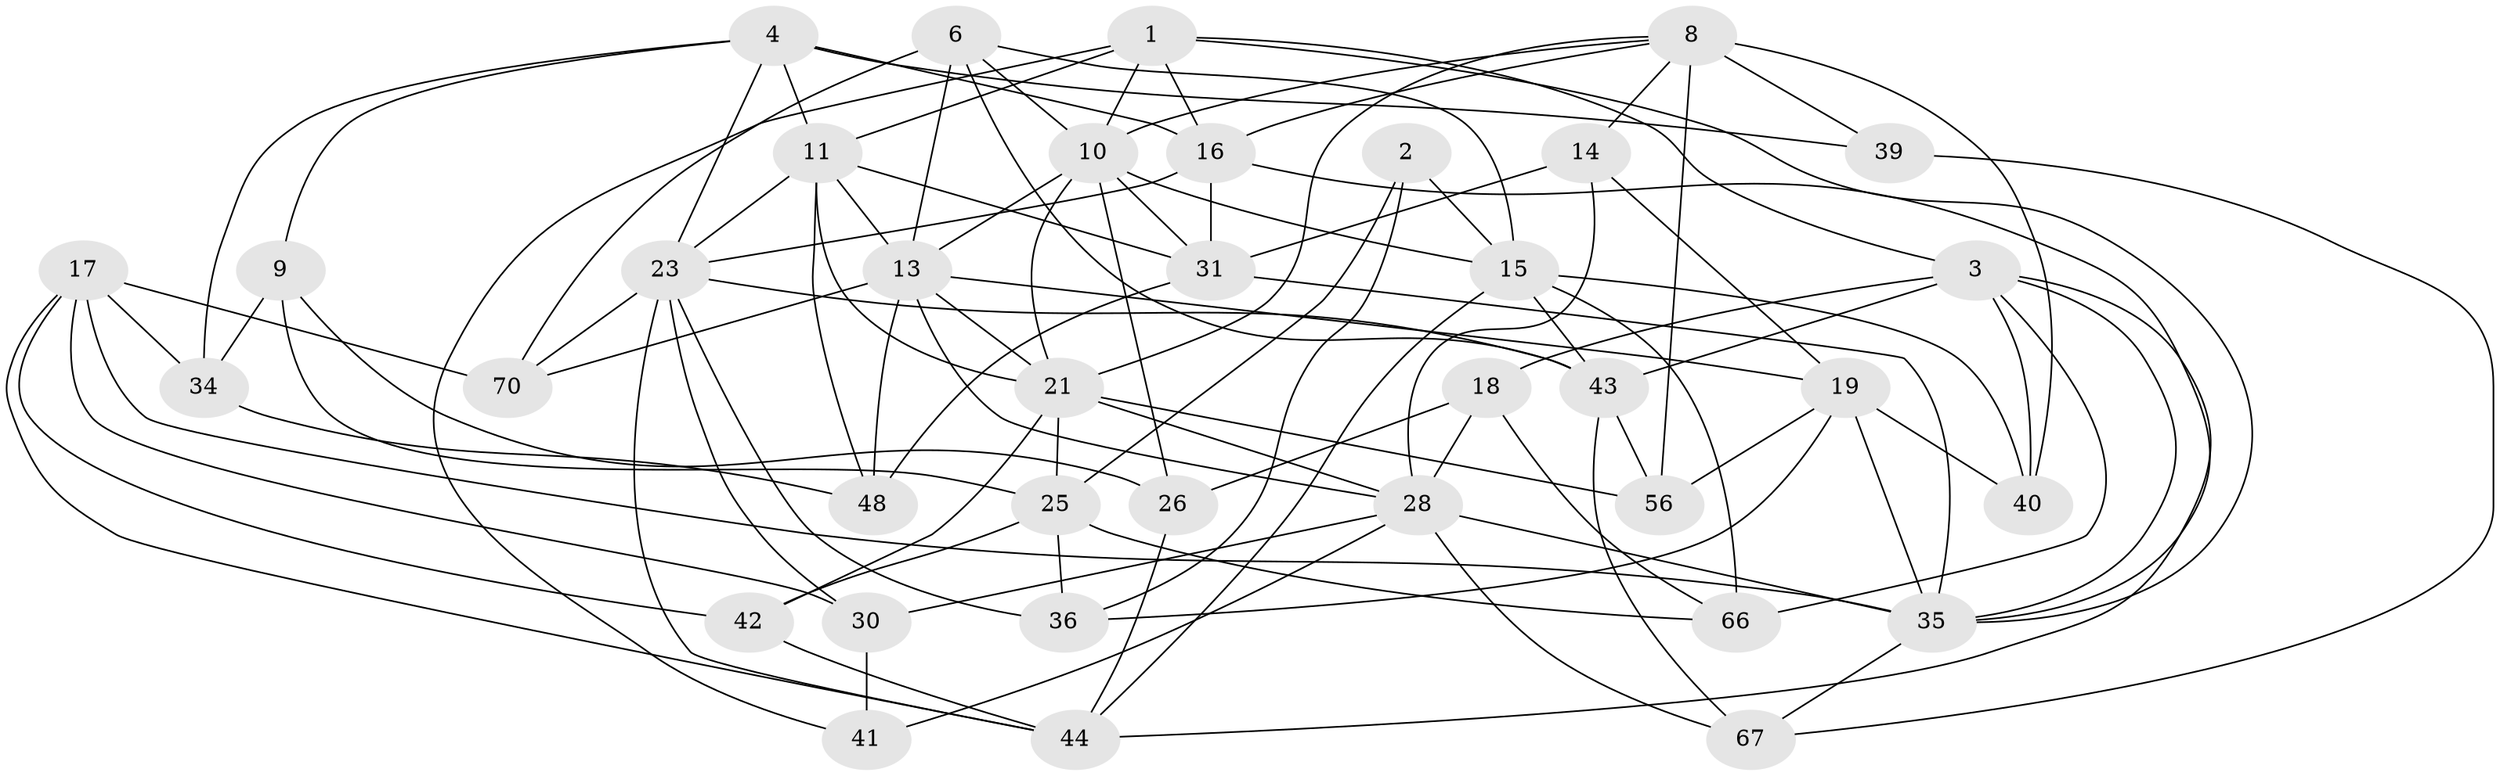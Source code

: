 // original degree distribution, {4: 1.0}
// Generated by graph-tools (version 1.1) at 2025/16/03/09/25 04:16:43]
// undirected, 37 vertices, 100 edges
graph export_dot {
graph [start="1"]
  node [color=gray90,style=filled];
  1 [super="+38"];
  2;
  3 [super="+47+7+22"];
  4 [super="+5+57"];
  6 [super="+20+63"];
  8 [super="+74"];
  9;
  10 [super="+59+49"];
  11 [super="+12+50"];
  13 [super="+33+45"];
  14;
  15 [super="+71+29"];
  16 [super="+46"];
  17 [super="+58"];
  18;
  19 [super="+32"];
  21 [super="+27+24"];
  23 [super="+61+51"];
  25 [super="+64"];
  26;
  28 [super="+69"];
  30 [super="+62"];
  31 [super="+68"];
  34;
  35 [super="+65+37"];
  36;
  39;
  40;
  41 [super="+52+53"];
  42;
  43 [super="+54"];
  44 [super="+55"];
  48;
  56;
  66;
  67;
  70;
  1 -- 41 [weight=2];
  1 -- 3 [weight=2];
  1 -- 16;
  1 -- 35;
  1 -- 11;
  1 -- 10;
  2 -- 25;
  2 -- 36;
  2 -- 15 [weight=2];
  3 -- 40;
  3 -- 18;
  3 -- 66;
  3 -- 44;
  3 -- 43;
  3 -- 35;
  4 -- 34;
  4 -- 9;
  4 -- 11;
  4 -- 23;
  4 -- 16;
  4 -- 39;
  6 -- 70;
  6 -- 13 [weight=2];
  6 -- 10;
  6 -- 15;
  6 -- 43;
  8 -- 39 [weight=2];
  8 -- 16;
  8 -- 10;
  8 -- 56;
  8 -- 21;
  8 -- 40;
  8 -- 14;
  9 -- 34;
  9 -- 26;
  9 -- 25;
  10 -- 15;
  10 -- 31;
  10 -- 26;
  10 -- 13;
  10 -- 21;
  11 -- 21;
  11 -- 31;
  11 -- 48;
  11 -- 13 [weight=2];
  11 -- 23;
  13 -- 48;
  13 -- 19;
  13 -- 21;
  13 -- 70;
  13 -- 28;
  14 -- 31;
  14 -- 28;
  14 -- 19;
  15 -- 40;
  15 -- 44;
  15 -- 43;
  15 -- 66;
  16 -- 35;
  16 -- 31;
  16 -- 23;
  17 -- 70;
  17 -- 34;
  17 -- 42;
  17 -- 30;
  17 -- 44;
  17 -- 35;
  18 -- 66;
  18 -- 26;
  18 -- 28;
  19 -- 36;
  19 -- 56;
  19 -- 40;
  19 -- 35;
  21 -- 42;
  21 -- 25;
  21 -- 56;
  21 -- 28;
  23 -- 30;
  23 -- 70;
  23 -- 44;
  23 -- 36;
  23 -- 43;
  25 -- 66;
  25 -- 36;
  25 -- 42;
  26 -- 44;
  28 -- 41;
  28 -- 67;
  28 -- 30;
  28 -- 35;
  30 -- 41 [weight=3];
  31 -- 48;
  31 -- 35;
  34 -- 48;
  35 -- 67;
  39 -- 67;
  42 -- 44;
  43 -- 67;
  43 -- 56;
}
